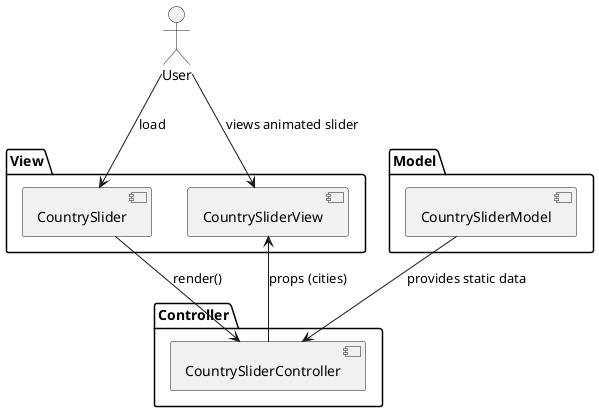 @startuml CountrySlider
actor User

package "View" {
  component CountrySlider
  component CountrySliderView
}

package "Controller" {
  component CountrySliderController
}

package "Model" {
  component CountrySliderModel
}

User --> CountrySlider : load
CountrySlider --> CountrySliderController : render()

CountrySliderModel --> CountrySliderController : provides static data

CountrySliderController --> CountrySliderView : props (cities)

User --> CountrySliderView : views animated slider

@enduml
